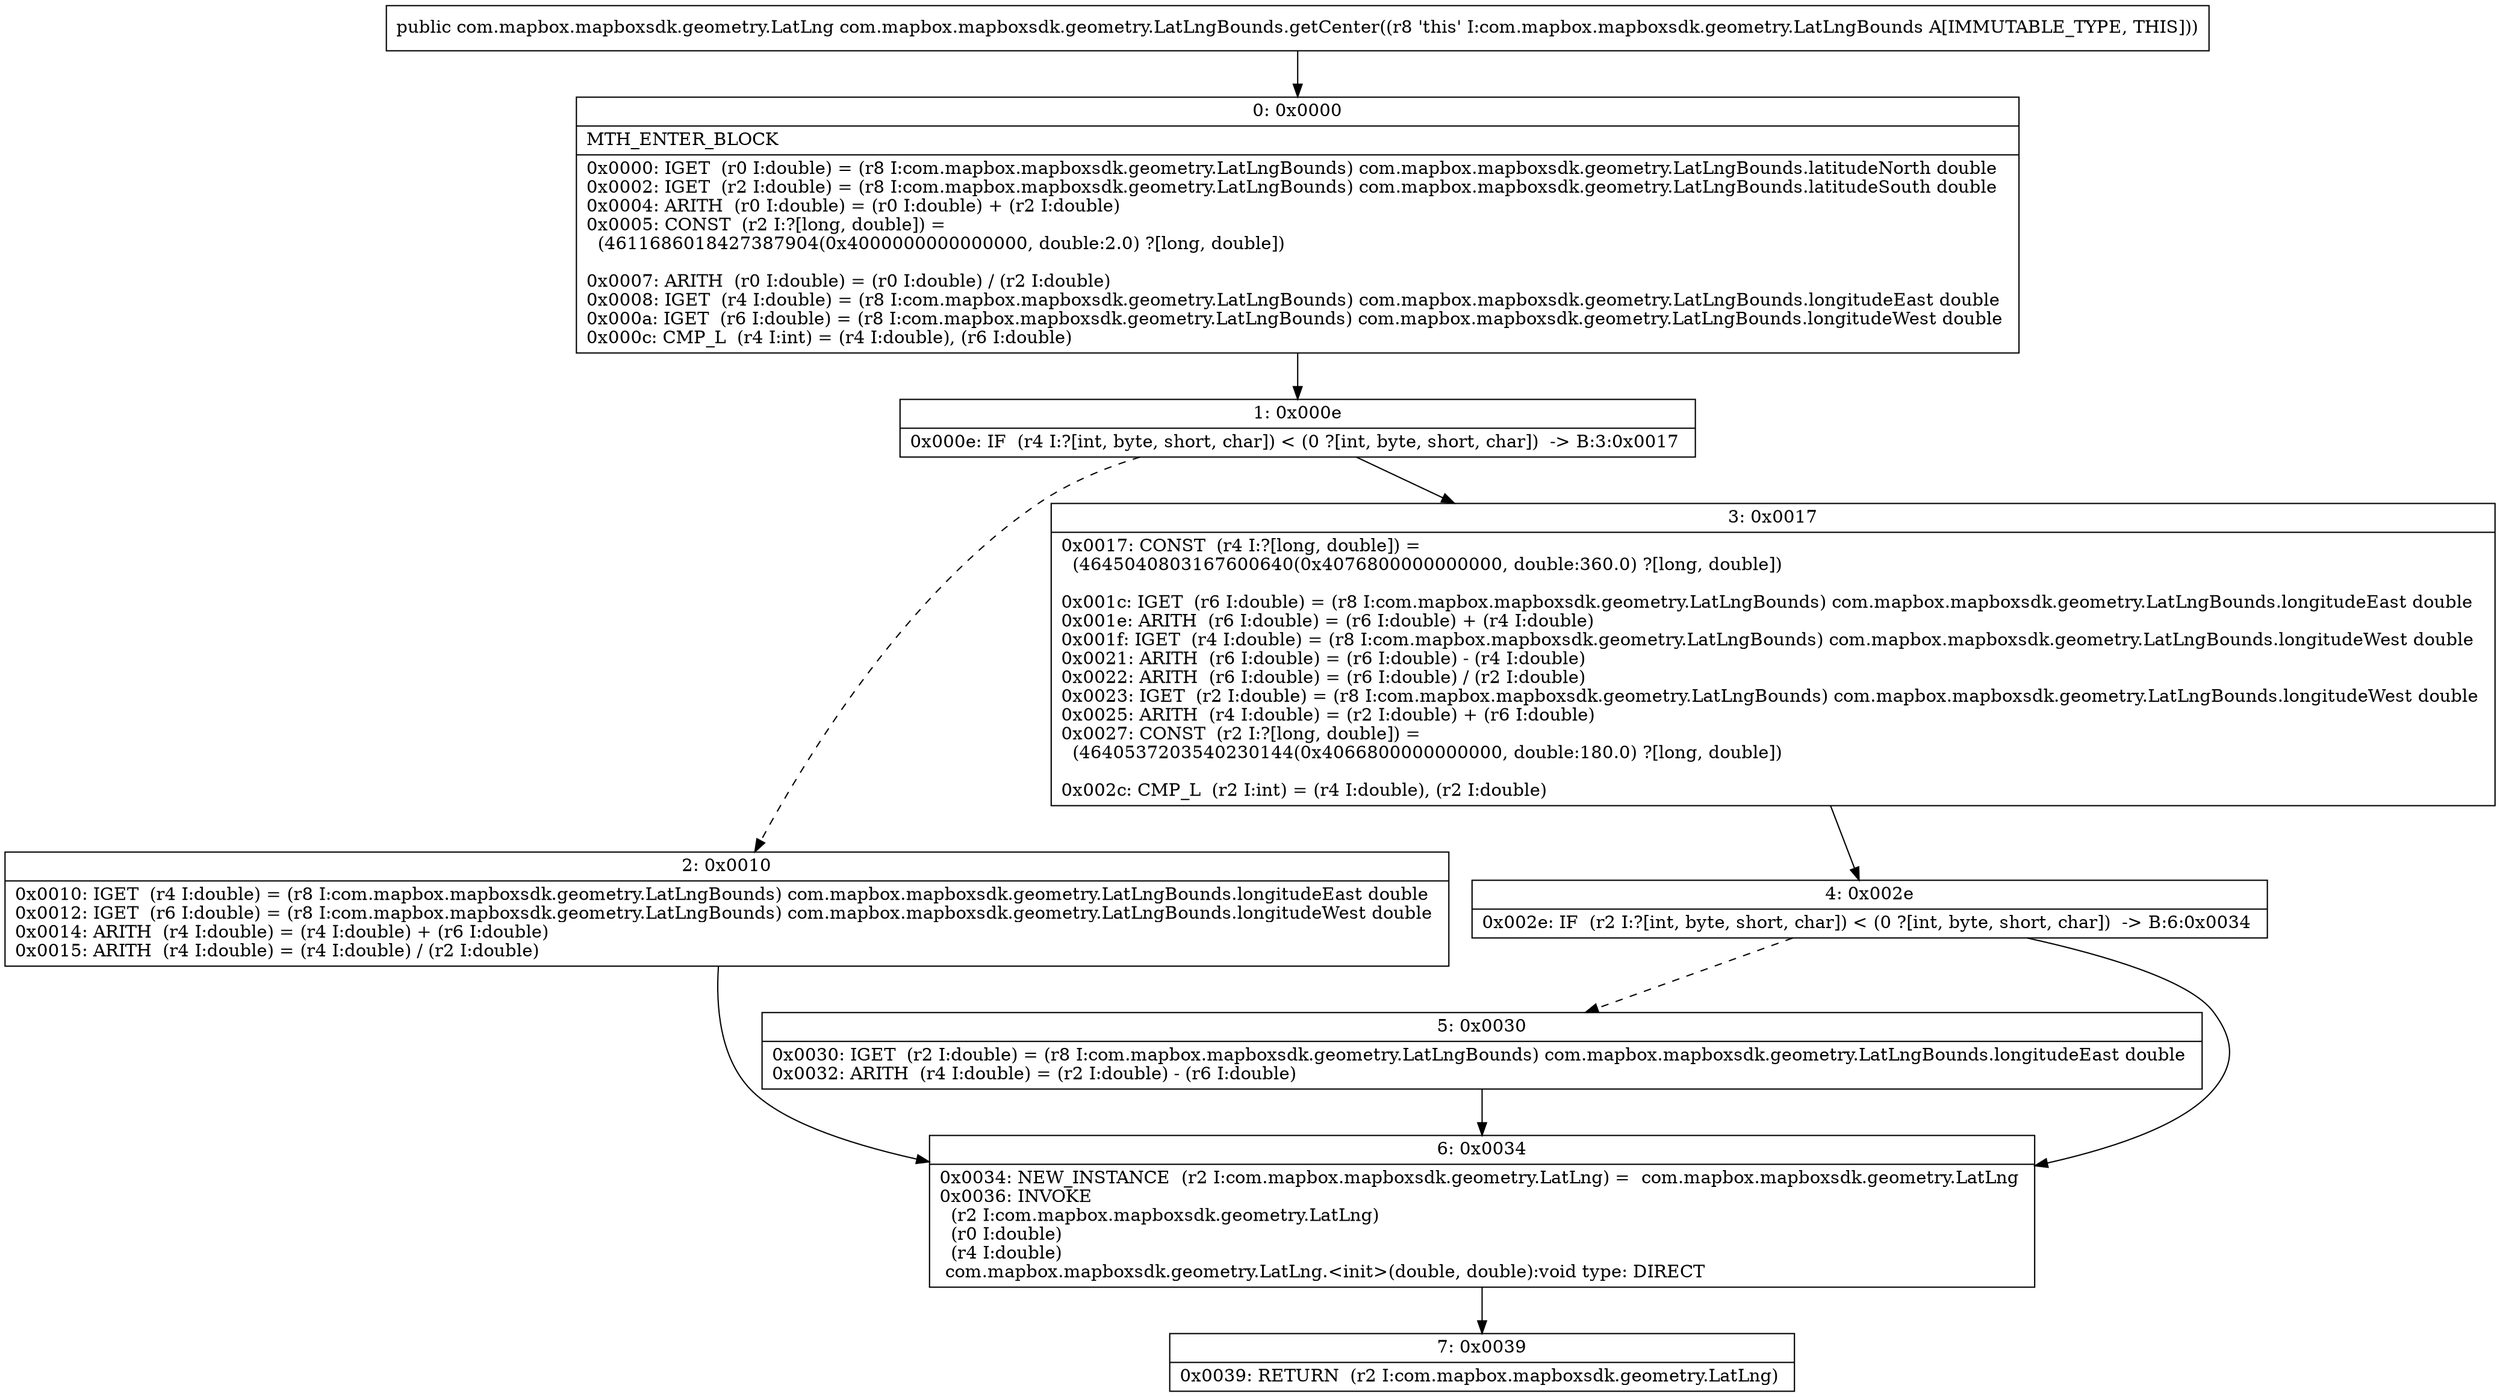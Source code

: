 digraph "CFG forcom.mapbox.mapboxsdk.geometry.LatLngBounds.getCenter()Lcom\/mapbox\/mapboxsdk\/geometry\/LatLng;" {
Node_0 [shape=record,label="{0\:\ 0x0000|MTH_ENTER_BLOCK\l|0x0000: IGET  (r0 I:double) = (r8 I:com.mapbox.mapboxsdk.geometry.LatLngBounds) com.mapbox.mapboxsdk.geometry.LatLngBounds.latitudeNorth double \l0x0002: IGET  (r2 I:double) = (r8 I:com.mapbox.mapboxsdk.geometry.LatLngBounds) com.mapbox.mapboxsdk.geometry.LatLngBounds.latitudeSouth double \l0x0004: ARITH  (r0 I:double) = (r0 I:double) + (r2 I:double) \l0x0005: CONST  (r2 I:?[long, double]) = \l  (4611686018427387904(0x4000000000000000, double:2.0) ?[long, double])\l \l0x0007: ARITH  (r0 I:double) = (r0 I:double) \/ (r2 I:double) \l0x0008: IGET  (r4 I:double) = (r8 I:com.mapbox.mapboxsdk.geometry.LatLngBounds) com.mapbox.mapboxsdk.geometry.LatLngBounds.longitudeEast double \l0x000a: IGET  (r6 I:double) = (r8 I:com.mapbox.mapboxsdk.geometry.LatLngBounds) com.mapbox.mapboxsdk.geometry.LatLngBounds.longitudeWest double \l0x000c: CMP_L  (r4 I:int) = (r4 I:double), (r6 I:double) \l}"];
Node_1 [shape=record,label="{1\:\ 0x000e|0x000e: IF  (r4 I:?[int, byte, short, char]) \< (0 ?[int, byte, short, char])  \-\> B:3:0x0017 \l}"];
Node_2 [shape=record,label="{2\:\ 0x0010|0x0010: IGET  (r4 I:double) = (r8 I:com.mapbox.mapboxsdk.geometry.LatLngBounds) com.mapbox.mapboxsdk.geometry.LatLngBounds.longitudeEast double \l0x0012: IGET  (r6 I:double) = (r8 I:com.mapbox.mapboxsdk.geometry.LatLngBounds) com.mapbox.mapboxsdk.geometry.LatLngBounds.longitudeWest double \l0x0014: ARITH  (r4 I:double) = (r4 I:double) + (r6 I:double) \l0x0015: ARITH  (r4 I:double) = (r4 I:double) \/ (r2 I:double) \l}"];
Node_3 [shape=record,label="{3\:\ 0x0017|0x0017: CONST  (r4 I:?[long, double]) = \l  (4645040803167600640(0x4076800000000000, double:360.0) ?[long, double])\l \l0x001c: IGET  (r6 I:double) = (r8 I:com.mapbox.mapboxsdk.geometry.LatLngBounds) com.mapbox.mapboxsdk.geometry.LatLngBounds.longitudeEast double \l0x001e: ARITH  (r6 I:double) = (r6 I:double) + (r4 I:double) \l0x001f: IGET  (r4 I:double) = (r8 I:com.mapbox.mapboxsdk.geometry.LatLngBounds) com.mapbox.mapboxsdk.geometry.LatLngBounds.longitudeWest double \l0x0021: ARITH  (r6 I:double) = (r6 I:double) \- (r4 I:double) \l0x0022: ARITH  (r6 I:double) = (r6 I:double) \/ (r2 I:double) \l0x0023: IGET  (r2 I:double) = (r8 I:com.mapbox.mapboxsdk.geometry.LatLngBounds) com.mapbox.mapboxsdk.geometry.LatLngBounds.longitudeWest double \l0x0025: ARITH  (r4 I:double) = (r2 I:double) + (r6 I:double) \l0x0027: CONST  (r2 I:?[long, double]) = \l  (4640537203540230144(0x4066800000000000, double:180.0) ?[long, double])\l \l0x002c: CMP_L  (r2 I:int) = (r4 I:double), (r2 I:double) \l}"];
Node_4 [shape=record,label="{4\:\ 0x002e|0x002e: IF  (r2 I:?[int, byte, short, char]) \< (0 ?[int, byte, short, char])  \-\> B:6:0x0034 \l}"];
Node_5 [shape=record,label="{5\:\ 0x0030|0x0030: IGET  (r2 I:double) = (r8 I:com.mapbox.mapboxsdk.geometry.LatLngBounds) com.mapbox.mapboxsdk.geometry.LatLngBounds.longitudeEast double \l0x0032: ARITH  (r4 I:double) = (r2 I:double) \- (r6 I:double) \l}"];
Node_6 [shape=record,label="{6\:\ 0x0034|0x0034: NEW_INSTANCE  (r2 I:com.mapbox.mapboxsdk.geometry.LatLng) =  com.mapbox.mapboxsdk.geometry.LatLng \l0x0036: INVOKE  \l  (r2 I:com.mapbox.mapboxsdk.geometry.LatLng)\l  (r0 I:double)\l  (r4 I:double)\l com.mapbox.mapboxsdk.geometry.LatLng.\<init\>(double, double):void type: DIRECT \l}"];
Node_7 [shape=record,label="{7\:\ 0x0039|0x0039: RETURN  (r2 I:com.mapbox.mapboxsdk.geometry.LatLng) \l}"];
MethodNode[shape=record,label="{public com.mapbox.mapboxsdk.geometry.LatLng com.mapbox.mapboxsdk.geometry.LatLngBounds.getCenter((r8 'this' I:com.mapbox.mapboxsdk.geometry.LatLngBounds A[IMMUTABLE_TYPE, THIS])) }"];
MethodNode -> Node_0;
Node_0 -> Node_1;
Node_1 -> Node_2[style=dashed];
Node_1 -> Node_3;
Node_2 -> Node_6;
Node_3 -> Node_4;
Node_4 -> Node_5[style=dashed];
Node_4 -> Node_6;
Node_5 -> Node_6;
Node_6 -> Node_7;
}

